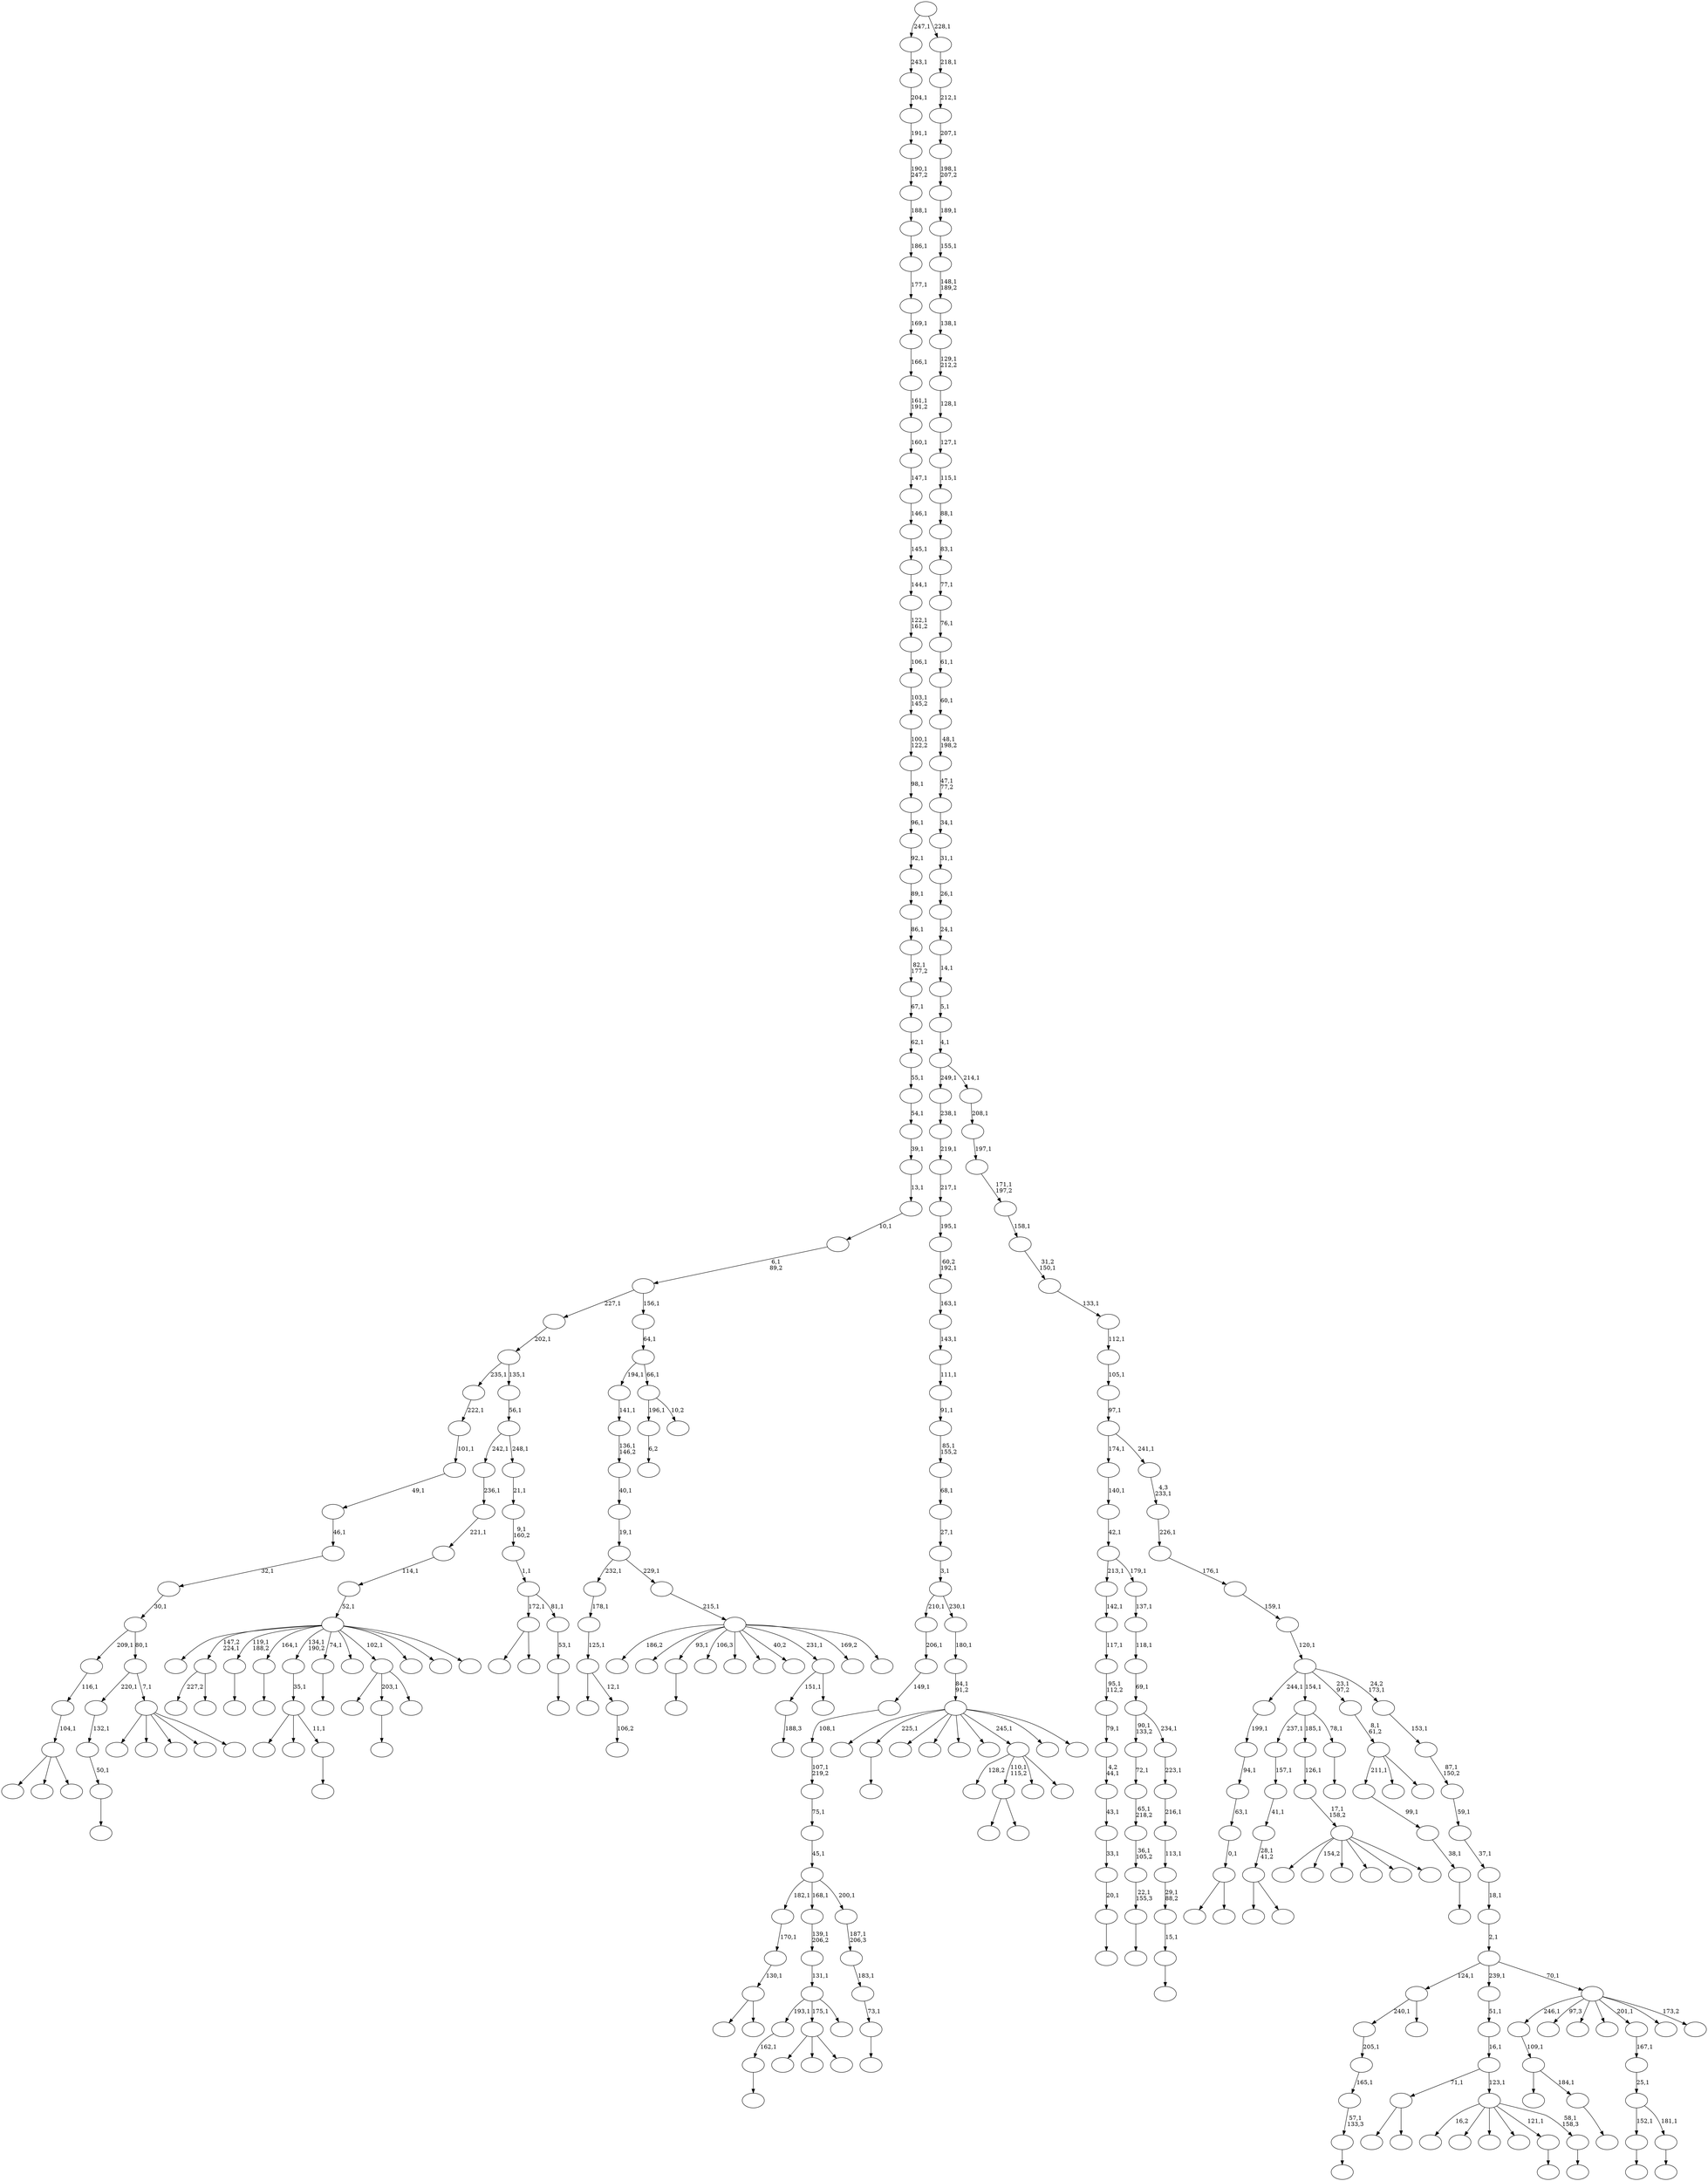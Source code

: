 digraph T {
	350 [label=""]
	349 [label=""]
	348 [label=""]
	347 [label=""]
	346 [label=""]
	345 [label=""]
	344 [label=""]
	343 [label=""]
	342 [label=""]
	341 [label=""]
	340 [label=""]
	339 [label=""]
	338 [label=""]
	337 [label=""]
	336 [label=""]
	335 [label=""]
	334 [label=""]
	333 [label=""]
	332 [label=""]
	331 [label=""]
	330 [label=""]
	329 [label=""]
	328 [label=""]
	327 [label=""]
	326 [label=""]
	325 [label=""]
	324 [label=""]
	323 [label=""]
	322 [label=""]
	321 [label=""]
	320 [label=""]
	319 [label=""]
	318 [label=""]
	317 [label=""]
	316 [label=""]
	315 [label=""]
	314 [label=""]
	313 [label=""]
	312 [label=""]
	311 [label=""]
	310 [label=""]
	309 [label=""]
	308 [label=""]
	307 [label=""]
	306 [label=""]
	305 [label=""]
	304 [label=""]
	303 [label=""]
	302 [label=""]
	301 [label=""]
	300 [label=""]
	299 [label=""]
	298 [label=""]
	297 [label=""]
	296 [label=""]
	295 [label=""]
	294 [label=""]
	293 [label=""]
	292 [label=""]
	291 [label=""]
	290 [label=""]
	289 [label=""]
	288 [label=""]
	287 [label=""]
	286 [label=""]
	285 [label=""]
	284 [label=""]
	283 [label=""]
	282 [label=""]
	281 [label=""]
	280 [label=""]
	279 [label=""]
	278 [label=""]
	277 [label=""]
	276 [label=""]
	275 [label=""]
	274 [label=""]
	273 [label=""]
	272 [label=""]
	271 [label=""]
	270 [label=""]
	269 [label=""]
	268 [label=""]
	267 [label=""]
	266 [label=""]
	265 [label=""]
	264 [label=""]
	263 [label=""]
	262 [label=""]
	261 [label=""]
	260 [label=""]
	259 [label=""]
	258 [label=""]
	257 [label=""]
	256 [label=""]
	255 [label=""]
	254 [label=""]
	253 [label=""]
	252 [label=""]
	251 [label=""]
	250 [label=""]
	249 [label=""]
	248 [label=""]
	247 [label=""]
	246 [label=""]
	245 [label=""]
	244 [label=""]
	243 [label=""]
	242 [label=""]
	241 [label=""]
	240 [label=""]
	239 [label=""]
	238 [label=""]
	237 [label=""]
	236 [label=""]
	235 [label=""]
	234 [label=""]
	233 [label=""]
	232 [label=""]
	231 [label=""]
	230 [label=""]
	229 [label=""]
	228 [label=""]
	227 [label=""]
	226 [label=""]
	225 [label=""]
	224 [label=""]
	223 [label=""]
	222 [label=""]
	221 [label=""]
	220 [label=""]
	219 [label=""]
	218 [label=""]
	217 [label=""]
	216 [label=""]
	215 [label=""]
	214 [label=""]
	213 [label=""]
	212 [label=""]
	211 [label=""]
	210 [label=""]
	209 [label=""]
	208 [label=""]
	207 [label=""]
	206 [label=""]
	205 [label=""]
	204 [label=""]
	203 [label=""]
	202 [label=""]
	201 [label=""]
	200 [label=""]
	199 [label=""]
	198 [label=""]
	197 [label=""]
	196 [label=""]
	195 [label=""]
	194 [label=""]
	193 [label=""]
	192 [label=""]
	191 [label=""]
	190 [label=""]
	189 [label=""]
	188 [label=""]
	187 [label=""]
	186 [label=""]
	185 [label=""]
	184 [label=""]
	183 [label=""]
	182 [label=""]
	181 [label=""]
	180 [label=""]
	179 [label=""]
	178 [label=""]
	177 [label=""]
	176 [label=""]
	175 [label=""]
	174 [label=""]
	173 [label=""]
	172 [label=""]
	171 [label=""]
	170 [label=""]
	169 [label=""]
	168 [label=""]
	167 [label=""]
	166 [label=""]
	165 [label=""]
	164 [label=""]
	163 [label=""]
	162 [label=""]
	161 [label=""]
	160 [label=""]
	159 [label=""]
	158 [label=""]
	157 [label=""]
	156 [label=""]
	155 [label=""]
	154 [label=""]
	153 [label=""]
	152 [label=""]
	151 [label=""]
	150 [label=""]
	149 [label=""]
	148 [label=""]
	147 [label=""]
	146 [label=""]
	145 [label=""]
	144 [label=""]
	143 [label=""]
	142 [label=""]
	141 [label=""]
	140 [label=""]
	139 [label=""]
	138 [label=""]
	137 [label=""]
	136 [label=""]
	135 [label=""]
	134 [label=""]
	133 [label=""]
	132 [label=""]
	131 [label=""]
	130 [label=""]
	129 [label=""]
	128 [label=""]
	127 [label=""]
	126 [label=""]
	125 [label=""]
	124 [label=""]
	123 [label=""]
	122 [label=""]
	121 [label=""]
	120 [label=""]
	119 [label=""]
	118 [label=""]
	117 [label=""]
	116 [label=""]
	115 [label=""]
	114 [label=""]
	113 [label=""]
	112 [label=""]
	111 [label=""]
	110 [label=""]
	109 [label=""]
	108 [label=""]
	107 [label=""]
	106 [label=""]
	105 [label=""]
	104 [label=""]
	103 [label=""]
	102 [label=""]
	101 [label=""]
	100 [label=""]
	99 [label=""]
	98 [label=""]
	97 [label=""]
	96 [label=""]
	95 [label=""]
	94 [label=""]
	93 [label=""]
	92 [label=""]
	91 [label=""]
	90 [label=""]
	89 [label=""]
	88 [label=""]
	87 [label=""]
	86 [label=""]
	85 [label=""]
	84 [label=""]
	83 [label=""]
	82 [label=""]
	81 [label=""]
	80 [label=""]
	79 [label=""]
	78 [label=""]
	77 [label=""]
	76 [label=""]
	75 [label=""]
	74 [label=""]
	73 [label=""]
	72 [label=""]
	71 [label=""]
	70 [label=""]
	69 [label=""]
	68 [label=""]
	67 [label=""]
	66 [label=""]
	65 [label=""]
	64 [label=""]
	63 [label=""]
	62 [label=""]
	61 [label=""]
	60 [label=""]
	59 [label=""]
	58 [label=""]
	57 [label=""]
	56 [label=""]
	55 [label=""]
	54 [label=""]
	53 [label=""]
	52 [label=""]
	51 [label=""]
	50 [label=""]
	49 [label=""]
	48 [label=""]
	47 [label=""]
	46 [label=""]
	45 [label=""]
	44 [label=""]
	43 [label=""]
	42 [label=""]
	41 [label=""]
	40 [label=""]
	39 [label=""]
	38 [label=""]
	37 [label=""]
	36 [label=""]
	35 [label=""]
	34 [label=""]
	33 [label=""]
	32 [label=""]
	31 [label=""]
	30 [label=""]
	29 [label=""]
	28 [label=""]
	27 [label=""]
	26 [label=""]
	25 [label=""]
	24 [label=""]
	23 [label=""]
	22 [label=""]
	21 [label=""]
	20 [label=""]
	19 [label=""]
	18 [label=""]
	17 [label=""]
	16 [label=""]
	15 [label=""]
	14 [label=""]
	13 [label=""]
	12 [label=""]
	11 [label=""]
	10 [label=""]
	9 [label=""]
	8 [label=""]
	7 [label=""]
	6 [label=""]
	5 [label=""]
	4 [label=""]
	3 [label=""]
	2 [label=""]
	1 [label=""]
	0 [label=""]
	346 -> 347 [label=""]
	345 -> 346 [label="162,1"]
	342 -> 343 [label=""]
	341 -> 344 [label=""]
	341 -> 342 [label="184,1"]
	340 -> 341 [label="109,1"]
	337 -> 338 [label="6,2"]
	333 -> 334 [label=""]
	332 -> 333 [label="38,1"]
	331 -> 332 [label="99,1"]
	329 -> 335 [label="227,2"]
	329 -> 330 [label=""]
	324 -> 325 [label=""]
	321 -> 322 [label=""]
	320 -> 321 [label="20,1"]
	319 -> 320 [label="33,1"]
	318 -> 319 [label="43,1"]
	317 -> 318 [label="4,2\n44,1"]
	316 -> 317 [label="79,1"]
	315 -> 316 [label="95,1\n112,2"]
	314 -> 315 [label="117,1"]
	313 -> 314 [label="142,1"]
	309 -> 348 [label=""]
	309 -> 310 [label=""]
	303 -> 304 [label="188,3"]
	301 -> 323 [label=""]
	301 -> 312 [label=""]
	301 -> 302 [label=""]
	298 -> 305 [label=""]
	298 -> 299 [label=""]
	297 -> 298 [label="28,1\n41,2"]
	296 -> 297 [label="41,1"]
	295 -> 296 [label="157,1"]
	292 -> 293 [label=""]
	291 -> 292 [label="50,1"]
	290 -> 291 [label="132,1"]
	286 -> 287 [label=""]
	285 -> 286 [label="57,1\n133,3"]
	284 -> 285 [label="165,1"]
	283 -> 284 [label="205,1"]
	281 -> 282 [label=""]
	278 -> 311 [label=""]
	278 -> 279 [label=""]
	277 -> 278 [label="0,1"]
	276 -> 277 [label="63,1"]
	275 -> 276 [label="94,1"]
	274 -> 275 [label="199,1"]
	271 -> 272 [label=""]
	269 -> 273 [label=""]
	269 -> 270 [label=""]
	265 -> 266 [label="106,2"]
	264 -> 280 [label=""]
	264 -> 265 [label="12,1"]
	263 -> 264 [label="125,1"]
	262 -> 263 [label="178,1"]
	259 -> 260 [label=""]
	257 -> 258 [label=""]
	256 -> 257 [label="22,1\n155,3"]
	255 -> 256 [label="36,1\n105,2"]
	254 -> 255 [label="65,1\n218,2"]
	253 -> 254 [label="72,1"]
	251 -> 252 [label=""]
	250 -> 251 [label="15,1"]
	249 -> 250 [label="29,1\n88,2"]
	248 -> 249 [label="113,1"]
	247 -> 248 [label="216,1"]
	246 -> 247 [label="223,1"]
	245 -> 253 [label="90,1\n133,2"]
	245 -> 246 [label="234,1"]
	244 -> 245 [label="69,1"]
	243 -> 244 [label="118,1"]
	242 -> 243 [label="137,1"]
	241 -> 313 [label="213,1"]
	241 -> 242 [label="179,1"]
	240 -> 241 [label="42,1"]
	239 -> 240 [label="140,1"]
	236 -> 237 [label=""]
	228 -> 229 [label=""]
	227 -> 339 [label=""]
	227 -> 268 [label=""]
	227 -> 228 [label="11,1"]
	226 -> 227 [label="35,1"]
	220 -> 221 [label=""]
	218 -> 225 [label=""]
	218 -> 219 [label=""]
	217 -> 218 [label="130,1"]
	216 -> 217 [label="170,1"]
	210 -> 211 [label=""]
	207 -> 303 [label="151,1"]
	207 -> 208 [label=""]
	203 -> 261 [label=""]
	203 -> 223 [label=""]
	203 -> 204 [label=""]
	202 -> 203 [label="104,1"]
	201 -> 202 [label="116,1"]
	199 -> 326 [label=""]
	199 -> 200 [label=""]
	196 -> 327 [label=""]
	196 -> 267 [label="154,2"]
	196 -> 233 [label=""]
	196 -> 230 [label=""]
	196 -> 209 [label=""]
	196 -> 197 [label=""]
	195 -> 196 [label="17,1\n158,2"]
	194 -> 195 [label="126,1"]
	191 -> 192 [label=""]
	190 -> 295 [label="237,1"]
	190 -> 194 [label="185,1"]
	190 -> 191 [label="78,1"]
	187 -> 238 [label=""]
	187 -> 210 [label="203,1"]
	187 -> 188 [label=""]
	184 -> 185 [label=""]
	183 -> 271 [label="152,1"]
	183 -> 184 [label="181,1"]
	182 -> 183 [label="25,1"]
	181 -> 182 [label="167,1"]
	177 -> 345 [label="193,1"]
	177 -> 301 [label="175,1"]
	177 -> 178 [label=""]
	176 -> 177 [label="131,1"]
	175 -> 176 [label="139,1\n206,2"]
	172 -> 300 [label=""]
	172 -> 289 [label=""]
	172 -> 193 [label=""]
	172 -> 186 [label=""]
	172 -> 173 [label=""]
	171 -> 290 [label="220,1"]
	171 -> 172 [label="7,1"]
	170 -> 201 [label="209,1"]
	170 -> 171 [label="80,1"]
	169 -> 170 [label="30,1"]
	168 -> 169 [label="32,1"]
	167 -> 168 [label="46,1"]
	166 -> 167 [label="49,1"]
	165 -> 166 [label="101,1"]
	164 -> 165 [label="222,1"]
	162 -> 350 [label=""]
	162 -> 329 [label="147,2\n224,1"]
	162 -> 324 [label="119,1\n188,2"]
	162 -> 236 [label="164,1"]
	162 -> 226 [label="134,1\n190,2"]
	162 -> 220 [label="74,1"]
	162 -> 205 [label=""]
	162 -> 187 [label="102,1"]
	162 -> 180 [label=""]
	162 -> 179 [label=""]
	162 -> 163 [label=""]
	161 -> 162 [label="52,1"]
	160 -> 161 [label="114,1"]
	159 -> 160 [label="221,1"]
	158 -> 159 [label="236,1"]
	156 -> 157 [label=""]
	155 -> 156 [label="73,1"]
	154 -> 155 [label="183,1"]
	153 -> 154 [label="187,1\n206,3"]
	152 -> 216 [label="182,1"]
	152 -> 175 [label="168,1"]
	152 -> 153 [label="200,1"]
	151 -> 152 [label="45,1"]
	150 -> 151 [label="75,1"]
	149 -> 150 [label="107,1\n219,2"]
	148 -> 149 [label="108,1"]
	147 -> 148 [label="149,1"]
	146 -> 147 [label="206,1"]
	143 -> 328 [label="186,2"]
	143 -> 294 [label=""]
	143 -> 281 [label="93,1"]
	143 -> 232 [label="106,3"]
	143 -> 214 [label=""]
	143 -> 213 [label=""]
	143 -> 212 [label="40,2"]
	143 -> 207 [label="231,1"]
	143 -> 189 [label="169,2"]
	143 -> 144 [label=""]
	142 -> 143 [label="215,1"]
	141 -> 262 [label="232,1"]
	141 -> 142 [label="229,1"]
	140 -> 141 [label="19,1"]
	139 -> 140 [label="40,1"]
	138 -> 139 [label="136,1\n146,2"]
	137 -> 138 [label="141,1"]
	135 -> 331 [label="211,1"]
	135 -> 231 [label=""]
	135 -> 136 [label=""]
	134 -> 135 [label="8,1\n61,2"]
	132 -> 349 [label="128,2"]
	132 -> 269 [label="110,1\n115,2"]
	132 -> 198 [label=""]
	132 -> 133 [label=""]
	130 -> 131 [label=""]
	129 -> 130 [label="53,1"]
	128 -> 309 [label="172,1"]
	128 -> 129 [label="81,1"]
	127 -> 128 [label="1,1"]
	126 -> 127 [label="9,1\n160,2"]
	125 -> 126 [label="21,1"]
	124 -> 158 [label="242,1"]
	124 -> 125 [label="248,1"]
	123 -> 124 [label="56,1"]
	122 -> 164 [label="235,1"]
	122 -> 123 [label="135,1"]
	121 -> 122 [label="202,1"]
	118 -> 337 [label="196,1"]
	118 -> 119 [label="10,2"]
	117 -> 137 [label="194,1"]
	117 -> 118 [label="66,1"]
	116 -> 117 [label="64,1"]
	115 -> 121 [label="227,1"]
	115 -> 116 [label="156,1"]
	114 -> 115 [label="6,1\n89,2"]
	113 -> 114 [label="10,1"]
	112 -> 113 [label="13,1"]
	111 -> 112 [label="39,1"]
	110 -> 111 [label="54,1"]
	109 -> 110 [label="55,1"]
	108 -> 109 [label="62,1"]
	107 -> 108 [label="67,1"]
	106 -> 107 [label="82,1\n177,2"]
	105 -> 106 [label="86,1"]
	104 -> 105 [label="89,1"]
	103 -> 104 [label="92,1"]
	102 -> 103 [label="96,1"]
	101 -> 102 [label="98,1"]
	100 -> 101 [label="100,1\n122,2"]
	99 -> 100 [label="103,1\n145,2"]
	98 -> 99 [label="106,1"]
	97 -> 98 [label="122,1\n161,2"]
	96 -> 97 [label="144,1"]
	95 -> 96 [label="145,1"]
	94 -> 95 [label="146,1"]
	93 -> 94 [label="147,1"]
	92 -> 93 [label="160,1"]
	91 -> 92 [label="161,1\n191,2"]
	90 -> 91 [label="166,1"]
	89 -> 90 [label="169,1"]
	88 -> 89 [label="177,1"]
	87 -> 88 [label="186,1"]
	86 -> 87 [label="188,1"]
	85 -> 86 [label="190,1\n247,2"]
	84 -> 85 [label="191,1"]
	83 -> 84 [label="204,1"]
	82 -> 83 [label="243,1"]
	80 -> 283 [label="240,1"]
	80 -> 81 [label=""]
	78 -> 79 [label=""]
	76 -> 306 [label=""]
	76 -> 259 [label="225,1"]
	76 -> 234 [label=""]
	76 -> 224 [label=""]
	76 -> 215 [label=""]
	76 -> 145 [label=""]
	76 -> 132 [label="245,1"]
	76 -> 120 [label=""]
	76 -> 77 [label=""]
	75 -> 76 [label="84,1\n91,2"]
	74 -> 75 [label="180,1"]
	73 -> 146 [label="210,1"]
	73 -> 74 [label="230,1"]
	72 -> 73 [label="3,1"]
	71 -> 72 [label="27,1"]
	70 -> 71 [label="68,1"]
	69 -> 70 [label="85,1\n155,2"]
	68 -> 69 [label="91,1"]
	67 -> 68 [label="111,1"]
	66 -> 67 [label="143,1"]
	65 -> 66 [label="163,1"]
	64 -> 65 [label="60,2\n192,1"]
	63 -> 64 [label="195,1"]
	62 -> 63 [label="217,1"]
	61 -> 62 [label="219,1"]
	60 -> 61 [label="238,1"]
	58 -> 59 [label=""]
	57 -> 308 [label="16,2"]
	57 -> 307 [label=""]
	57 -> 235 [label=""]
	57 -> 206 [label=""]
	57 -> 78 [label="121,1"]
	57 -> 58 [label="58,1\n158,3"]
	56 -> 199 [label="71,1"]
	56 -> 57 [label="123,1"]
	55 -> 56 [label="16,1"]
	54 -> 55 [label="51,1"]
	52 -> 340 [label="246,1"]
	52 -> 336 [label="97,3"]
	52 -> 288 [label=""]
	52 -> 222 [label=""]
	52 -> 181 [label="201,1"]
	52 -> 174 [label=""]
	52 -> 53 [label="173,2"]
	51 -> 80 [label="124,1"]
	51 -> 54 [label="239,1"]
	51 -> 52 [label="70,1"]
	50 -> 51 [label="2,1"]
	49 -> 50 [label="18,1"]
	48 -> 49 [label="37,1"]
	47 -> 48 [label="59,1"]
	46 -> 47 [label="87,1\n150,2"]
	45 -> 46 [label="153,1"]
	44 -> 274 [label="244,1"]
	44 -> 190 [label="154,1"]
	44 -> 134 [label="23,1\n97,2"]
	44 -> 45 [label="24,2\n173,1"]
	43 -> 44 [label="120,1"]
	42 -> 43 [label="159,1"]
	41 -> 42 [label="176,1"]
	40 -> 41 [label="226,1"]
	39 -> 40 [label="4,3\n233,1"]
	38 -> 239 [label="174,1"]
	38 -> 39 [label="241,1"]
	37 -> 38 [label="97,1"]
	36 -> 37 [label="105,1"]
	35 -> 36 [label="112,1"]
	34 -> 35 [label="133,1"]
	33 -> 34 [label="31,2\n150,1"]
	32 -> 33 [label="158,1"]
	31 -> 32 [label="171,1\n197,2"]
	30 -> 31 [label="197,1"]
	29 -> 30 [label="208,1"]
	28 -> 60 [label="249,1"]
	28 -> 29 [label="214,1"]
	27 -> 28 [label="4,1"]
	26 -> 27 [label="5,1"]
	25 -> 26 [label="14,1"]
	24 -> 25 [label="24,1"]
	23 -> 24 [label="26,1"]
	22 -> 23 [label="31,1"]
	21 -> 22 [label="34,1"]
	20 -> 21 [label="47,1\n77,2"]
	19 -> 20 [label="48,1\n198,2"]
	18 -> 19 [label="60,1"]
	17 -> 18 [label="61,1"]
	16 -> 17 [label="76,1"]
	15 -> 16 [label="77,1"]
	14 -> 15 [label="83,1"]
	13 -> 14 [label="88,1"]
	12 -> 13 [label="115,1"]
	11 -> 12 [label="127,1"]
	10 -> 11 [label="128,1"]
	9 -> 10 [label="129,1\n212,2"]
	8 -> 9 [label="138,1"]
	7 -> 8 [label="148,1\n189,2"]
	6 -> 7 [label="155,1"]
	5 -> 6 [label="189,1"]
	4 -> 5 [label="198,1\n207,2"]
	3 -> 4 [label="207,1"]
	2 -> 3 [label="212,1"]
	1 -> 2 [label="218,1"]
	0 -> 82 [label="247,1"]
	0 -> 1 [label="228,1"]
}
